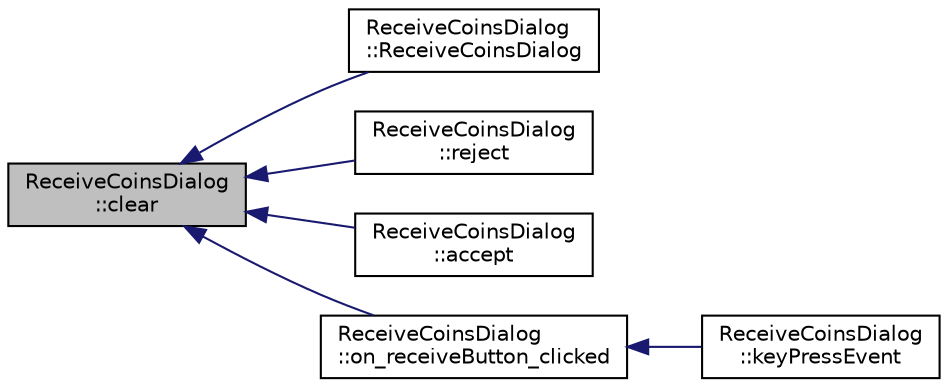 digraph "ReceiveCoinsDialog::clear"
{
  edge [fontname="Helvetica",fontsize="10",labelfontname="Helvetica",labelfontsize="10"];
  node [fontname="Helvetica",fontsize="10",shape=record];
  rankdir="LR";
  Node32 [label="ReceiveCoinsDialog\l::clear",height=0.2,width=0.4,color="black", fillcolor="grey75", style="filled", fontcolor="black"];
  Node32 -> Node33 [dir="back",color="midnightblue",fontsize="10",style="solid",fontname="Helvetica"];
  Node33 [label="ReceiveCoinsDialog\l::ReceiveCoinsDialog",height=0.2,width=0.4,color="black", fillcolor="white", style="filled",URL="$class_receive_coins_dialog.html#a0c982b94b7f23da8f208d09904352f89"];
  Node32 -> Node34 [dir="back",color="midnightblue",fontsize="10",style="solid",fontname="Helvetica"];
  Node34 [label="ReceiveCoinsDialog\l::reject",height=0.2,width=0.4,color="black", fillcolor="white", style="filled",URL="$class_receive_coins_dialog.html#aeed78dd55cfc9def8b1b3ec3cec4bc11"];
  Node32 -> Node35 [dir="back",color="midnightblue",fontsize="10",style="solid",fontname="Helvetica"];
  Node35 [label="ReceiveCoinsDialog\l::accept",height=0.2,width=0.4,color="black", fillcolor="white", style="filled",URL="$class_receive_coins_dialog.html#aa34d81582b9a1c4311e5cf551aab415e"];
  Node32 -> Node36 [dir="back",color="midnightblue",fontsize="10",style="solid",fontname="Helvetica"];
  Node36 [label="ReceiveCoinsDialog\l::on_receiveButton_clicked",height=0.2,width=0.4,color="black", fillcolor="white", style="filled",URL="$class_receive_coins_dialog.html#a9db8de31f6889288cb22c061aa51e0cd"];
  Node36 -> Node37 [dir="back",color="midnightblue",fontsize="10",style="solid",fontname="Helvetica"];
  Node37 [label="ReceiveCoinsDialog\l::keyPressEvent",height=0.2,width=0.4,color="black", fillcolor="white", style="filled",URL="$class_receive_coins_dialog.html#abcf17b510c473bf3e94ef12f7f5cfc10"];
}
